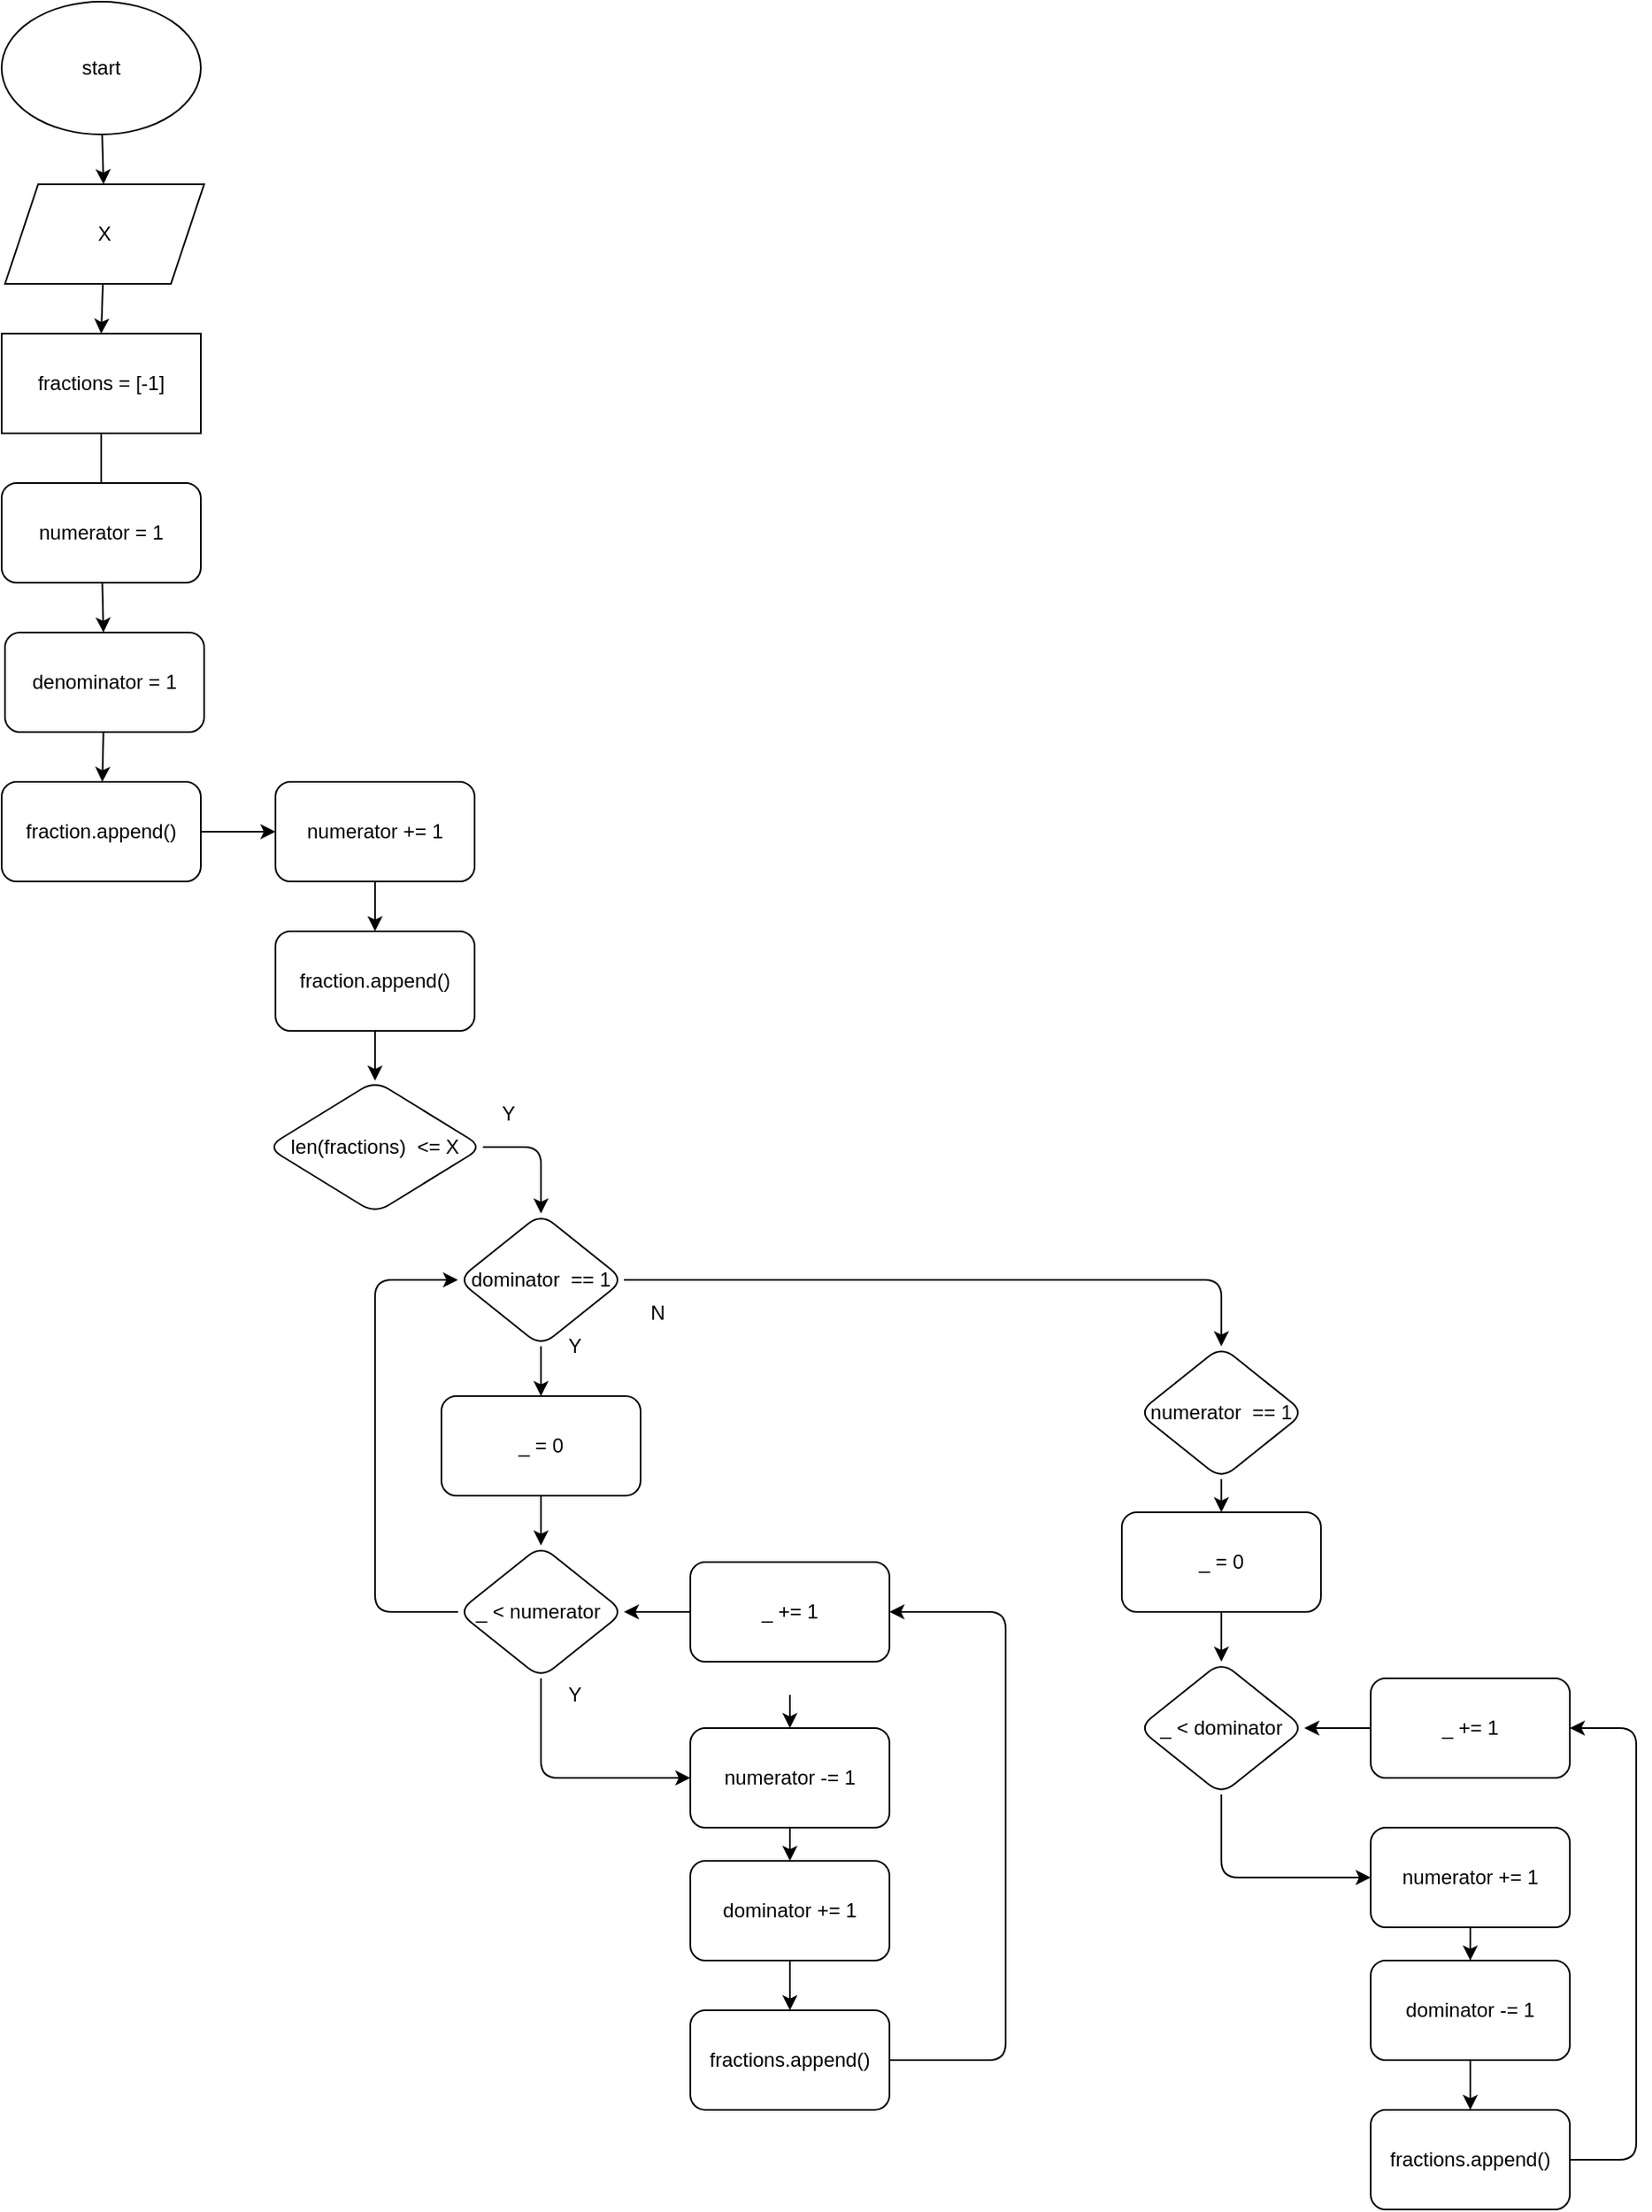 <mxfile>
    <diagram id="NxqlB7S9E7R71R_WJMi-" name="Page-1">
        <mxGraphModel dx="1358" dy="559" grid="1" gridSize="10" guides="1" tooltips="1" connect="1" arrows="1" fold="1" page="1" pageScale="1" pageWidth="850" pageHeight="1100" math="0" shadow="0">
            <root>
                <mxCell id="0"/>
                <mxCell id="1" parent="0"/>
                <mxCell id="104" value="" style="edgeStyle=none;html=1;" parent="1" source="2" target="103" edge="1">
                    <mxGeometry relative="1" as="geometry"/>
                </mxCell>
                <mxCell id="2" value="start" style="ellipse;whiteSpace=wrap;html=1;" parent="1" vertex="1">
                    <mxGeometry x="365" y="20" width="120" height="80" as="geometry"/>
                </mxCell>
                <mxCell id="90" value="" style="edgeStyle=none;html=1;" parent="1" source="91" edge="1">
                    <mxGeometry relative="1" as="geometry">
                        <mxPoint x="425" y="320" as="targetPoint"/>
                    </mxGeometry>
                </mxCell>
                <mxCell id="91" value="fractions = [-1]" style="whiteSpace=wrap;html=1;" parent="1" vertex="1">
                    <mxGeometry x="365" y="220" width="120" height="60" as="geometry"/>
                </mxCell>
                <mxCell id="106" style="edgeStyle=none;html=1;entryX=0.5;entryY=0;entryDx=0;entryDy=0;" parent="1" source="103" target="91" edge="1">
                    <mxGeometry relative="1" as="geometry"/>
                </mxCell>
                <mxCell id="103" value="X" style="shape=parallelogram;perimeter=parallelogramPerimeter;whiteSpace=wrap;html=1;fixedSize=1;" parent="1" vertex="1">
                    <mxGeometry x="367" y="130" width="120" height="60" as="geometry"/>
                </mxCell>
                <mxCell id="136" value="" style="edgeStyle=none;html=1;" edge="1" parent="1" source="134" target="135">
                    <mxGeometry relative="1" as="geometry"/>
                </mxCell>
                <mxCell id="134" value="numerator = 1" style="rounded=1;whiteSpace=wrap;html=1;" vertex="1" parent="1">
                    <mxGeometry x="365" y="310" width="120" height="60" as="geometry"/>
                </mxCell>
                <mxCell id="138" value="" style="edgeStyle=none;html=1;" edge="1" parent="1" source="135" target="137">
                    <mxGeometry relative="1" as="geometry"/>
                </mxCell>
                <mxCell id="135" value="denominator = 1" style="whiteSpace=wrap;html=1;rounded=1;" vertex="1" parent="1">
                    <mxGeometry x="367" y="400" width="120" height="60" as="geometry"/>
                </mxCell>
                <mxCell id="140" value="" style="edgeStyle=none;html=1;" edge="1" parent="1" source="137" target="139">
                    <mxGeometry relative="1" as="geometry"/>
                </mxCell>
                <mxCell id="137" value="fraction.append()" style="whiteSpace=wrap;html=1;rounded=1;" vertex="1" parent="1">
                    <mxGeometry x="365" y="490" width="120" height="60" as="geometry"/>
                </mxCell>
                <mxCell id="142" value="" style="edgeStyle=none;html=1;" edge="1" parent="1" source="139" target="141">
                    <mxGeometry relative="1" as="geometry"/>
                </mxCell>
                <mxCell id="139" value="numerator += 1" style="whiteSpace=wrap;html=1;rounded=1;" vertex="1" parent="1">
                    <mxGeometry x="530" y="490" width="120" height="60" as="geometry"/>
                </mxCell>
                <mxCell id="153" value="" style="edgeStyle=none;html=1;" edge="1" parent="1" source="141" target="152">
                    <mxGeometry relative="1" as="geometry"/>
                </mxCell>
                <mxCell id="141" value="fraction.append()" style="whiteSpace=wrap;html=1;rounded=1;" vertex="1" parent="1">
                    <mxGeometry x="530" y="580" width="120" height="60" as="geometry"/>
                </mxCell>
                <mxCell id="196" value="" style="edgeStyle=none;html=1;" edge="1" parent="1" source="143" target="195">
                    <mxGeometry relative="1" as="geometry"/>
                </mxCell>
                <mxCell id="213" style="edgeStyle=none;html=1;" edge="1" parent="1" source="143" target="190">
                    <mxGeometry relative="1" as="geometry">
                        <Array as="points">
                            <mxPoint x="1100" y="790"/>
                        </Array>
                    </mxGeometry>
                </mxCell>
                <mxCell id="143" value="dominator&amp;nbsp; == 1" style="rhombus;whiteSpace=wrap;html=1;rounded=1;" vertex="1" parent="1">
                    <mxGeometry x="640" y="750" width="100" height="80" as="geometry"/>
                </mxCell>
                <mxCell id="154" style="edgeStyle=none;html=1;entryX=0.5;entryY=0;entryDx=0;entryDy=0;" edge="1" parent="1" source="152" target="143">
                    <mxGeometry relative="1" as="geometry">
                        <Array as="points">
                            <mxPoint x="690" y="710"/>
                        </Array>
                    </mxGeometry>
                </mxCell>
                <mxCell id="152" value="len(fractions)&amp;nbsp; &amp;lt;= X" style="rhombus;whiteSpace=wrap;html=1;rounded=1;" vertex="1" parent="1">
                    <mxGeometry x="525" y="670" width="130" height="80" as="geometry"/>
                </mxCell>
                <mxCell id="173" value="Y" style="text;html=1;align=center;verticalAlign=middle;resizable=0;points=[];autosize=1;strokeColor=none;fillColor=none;" vertex="1" parent="1">
                    <mxGeometry x="660" y="680" width="20" height="20" as="geometry"/>
                </mxCell>
                <mxCell id="218" value="" style="edgeStyle=none;html=1;" edge="1" parent="1" source="190" target="217">
                    <mxGeometry relative="1" as="geometry"/>
                </mxCell>
                <mxCell id="190" value="numerator&amp;nbsp; == 1" style="rhombus;whiteSpace=wrap;html=1;rounded=1;" vertex="1" parent="1">
                    <mxGeometry x="1050" y="830" width="100" height="80" as="geometry"/>
                </mxCell>
                <mxCell id="194" value="" style="edgeStyle=none;html=1;" edge="1" parent="1" source="191" target="193">
                    <mxGeometry relative="1" as="geometry"/>
                </mxCell>
                <mxCell id="191" value="numerator -= 1" style="whiteSpace=wrap;html=1;rounded=1;" vertex="1" parent="1">
                    <mxGeometry x="780" y="1060" width="120" height="60" as="geometry"/>
                </mxCell>
                <mxCell id="209" value="" style="edgeStyle=none;html=1;" edge="1" parent="1" source="193" target="208">
                    <mxGeometry relative="1" as="geometry"/>
                </mxCell>
                <mxCell id="193" value="dominator += 1" style="whiteSpace=wrap;html=1;rounded=1;" vertex="1" parent="1">
                    <mxGeometry x="780" y="1140" width="120" height="60" as="geometry"/>
                </mxCell>
                <mxCell id="205" value="" style="edgeStyle=none;html=1;" edge="1" parent="1" source="195" target="198">
                    <mxGeometry relative="1" as="geometry"/>
                </mxCell>
                <mxCell id="195" value="_ = 0" style="whiteSpace=wrap;html=1;rounded=1;" vertex="1" parent="1">
                    <mxGeometry x="630" y="860" width="120" height="60" as="geometry"/>
                </mxCell>
                <mxCell id="202" style="edgeStyle=none;html=1;entryX=0.5;entryY=0;entryDx=0;entryDy=0;" edge="1" parent="1" target="191">
                    <mxGeometry relative="1" as="geometry">
                        <mxPoint x="840" y="1040" as="sourcePoint"/>
                    </mxGeometry>
                </mxCell>
                <mxCell id="210" style="edgeStyle=none;html=1;entryX=0;entryY=0.5;entryDx=0;entryDy=0;" edge="1" parent="1" source="198" target="191">
                    <mxGeometry relative="1" as="geometry">
                        <Array as="points">
                            <mxPoint x="690" y="1090"/>
                        </Array>
                    </mxGeometry>
                </mxCell>
                <mxCell id="216" style="edgeStyle=none;html=1;entryX=0;entryY=0.5;entryDx=0;entryDy=0;" edge="1" parent="1" source="198" target="143">
                    <mxGeometry relative="1" as="geometry">
                        <Array as="points">
                            <mxPoint x="590" y="990"/>
                            <mxPoint x="590" y="790"/>
                        </Array>
                    </mxGeometry>
                </mxCell>
                <mxCell id="198" value="_ &amp;lt; numerator&amp;nbsp;" style="rhombus;whiteSpace=wrap;html=1;rounded=1;" vertex="1" parent="1">
                    <mxGeometry x="640" y="950" width="100" height="80" as="geometry"/>
                </mxCell>
                <mxCell id="207" value="" style="edgeStyle=none;html=1;" edge="1" parent="1" source="206" target="198">
                    <mxGeometry relative="1" as="geometry"/>
                </mxCell>
                <mxCell id="206" value="_ += 1" style="whiteSpace=wrap;html=1;rounded=1;" vertex="1" parent="1">
                    <mxGeometry x="780" y="960" width="120" height="60" as="geometry"/>
                </mxCell>
                <mxCell id="211" style="edgeStyle=none;html=1;entryX=1;entryY=0.5;entryDx=0;entryDy=0;" edge="1" parent="1" source="208" target="206">
                    <mxGeometry relative="1" as="geometry">
                        <Array as="points">
                            <mxPoint x="970" y="1260"/>
                            <mxPoint x="970" y="990"/>
                        </Array>
                    </mxGeometry>
                </mxCell>
                <mxCell id="208" value="fractions.append()" style="whiteSpace=wrap;html=1;rounded=1;" vertex="1" parent="1">
                    <mxGeometry x="780" y="1230" width="120" height="60" as="geometry"/>
                </mxCell>
                <mxCell id="212" value="Y" style="text;html=1;align=center;verticalAlign=middle;resizable=0;points=[];autosize=1;strokeColor=none;fillColor=none;" vertex="1" parent="1">
                    <mxGeometry x="700" y="1030" width="20" height="20" as="geometry"/>
                </mxCell>
                <mxCell id="214" value="Y" style="text;html=1;align=center;verticalAlign=middle;resizable=0;points=[];autosize=1;strokeColor=none;fillColor=none;" vertex="1" parent="1">
                    <mxGeometry x="700" y="820" width="20" height="20" as="geometry"/>
                </mxCell>
                <mxCell id="215" value="N" style="text;html=1;align=center;verticalAlign=middle;resizable=0;points=[];autosize=1;strokeColor=none;fillColor=none;" vertex="1" parent="1">
                    <mxGeometry x="750" y="800" width="20" height="20" as="geometry"/>
                </mxCell>
                <mxCell id="220" value="" style="edgeStyle=none;html=1;" edge="1" parent="1" source="217" target="219">
                    <mxGeometry relative="1" as="geometry"/>
                </mxCell>
                <mxCell id="217" value="_ = 0" style="whiteSpace=wrap;html=1;rounded=1;" vertex="1" parent="1">
                    <mxGeometry x="1040" y="930" width="120" height="60" as="geometry"/>
                </mxCell>
                <mxCell id="224" value="" style="edgeStyle=none;html=1;" edge="1" parent="1" source="219" target="223">
                    <mxGeometry relative="1" as="geometry">
                        <Array as="points">
                            <mxPoint x="1100" y="1150"/>
                        </Array>
                    </mxGeometry>
                </mxCell>
                <mxCell id="219" value="_ &amp;lt; dominator" style="rhombus;whiteSpace=wrap;html=1;rounded=1;" vertex="1" parent="1">
                    <mxGeometry x="1050" y="1020" width="100" height="80" as="geometry"/>
                </mxCell>
                <mxCell id="222" value="" style="edgeStyle=none;html=1;" edge="1" parent="1" source="221" target="219">
                    <mxGeometry relative="1" as="geometry"/>
                </mxCell>
                <mxCell id="221" value="_ += 1" style="whiteSpace=wrap;html=1;rounded=1;" vertex="1" parent="1">
                    <mxGeometry x="1190" y="1030" width="120" height="60" as="geometry"/>
                </mxCell>
                <mxCell id="226" value="" style="edgeStyle=none;html=1;" edge="1" parent="1" source="223" target="225">
                    <mxGeometry relative="1" as="geometry"/>
                </mxCell>
                <mxCell id="223" value="numerator += 1" style="whiteSpace=wrap;html=1;rounded=1;" vertex="1" parent="1">
                    <mxGeometry x="1190" y="1120" width="120" height="60" as="geometry"/>
                </mxCell>
                <mxCell id="228" value="" style="edgeStyle=none;html=1;" edge="1" parent="1" source="225" target="227">
                    <mxGeometry relative="1" as="geometry"/>
                </mxCell>
                <mxCell id="225" value="dominator -= 1" style="whiteSpace=wrap;html=1;rounded=1;" vertex="1" parent="1">
                    <mxGeometry x="1190" y="1200" width="120" height="60" as="geometry"/>
                </mxCell>
                <mxCell id="229" style="edgeStyle=none;html=1;entryX=1;entryY=0.5;entryDx=0;entryDy=0;" edge="1" parent="1" source="227" target="221">
                    <mxGeometry relative="1" as="geometry">
                        <Array as="points">
                            <mxPoint x="1350" y="1320"/>
                            <mxPoint x="1350" y="1060"/>
                        </Array>
                    </mxGeometry>
                </mxCell>
                <mxCell id="227" value="fractions.append()" style="whiteSpace=wrap;html=1;rounded=1;" vertex="1" parent="1">
                    <mxGeometry x="1190" y="1290" width="120" height="60" as="geometry"/>
                </mxCell>
            </root>
        </mxGraphModel>
    </diagram>
</mxfile>